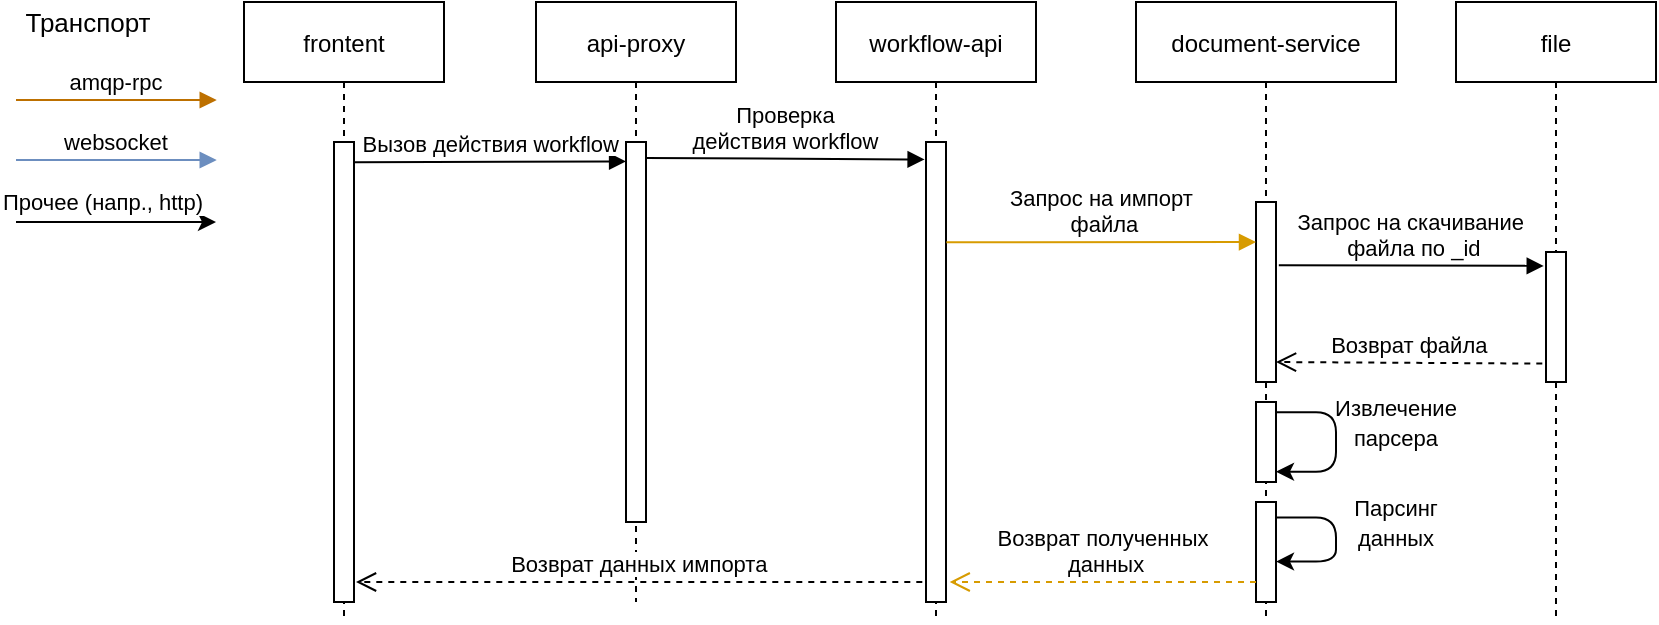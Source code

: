 <mxfile version="21.8.2" type="github">
  <diagram name="Страница — 1" id="spXLU3zmGpcaudpSnPfW">
    <mxGraphModel dx="784" dy="427" grid="1" gridSize="10" guides="1" tooltips="1" connect="1" arrows="1" fold="1" page="1" pageScale="1" pageWidth="827" pageHeight="1169" math="0" shadow="0">
      <root>
        <mxCell id="0" />
        <mxCell id="1" parent="0" />
        <mxCell id="MpjXvPP9tkOSTZWV3Y40-1" value="frontent" style="shape=umlLifeline;perimeter=lifelinePerimeter;container=1;collapsible=0;recursiveResize=0;rounded=0;shadow=0;strokeWidth=1;" parent="1" vertex="1">
          <mxGeometry x="134" y="20" width="100" height="310" as="geometry" />
        </mxCell>
        <mxCell id="MpjXvPP9tkOSTZWV3Y40-2" value="" style="points=[];perimeter=orthogonalPerimeter;rounded=0;shadow=0;strokeWidth=1;" parent="MpjXvPP9tkOSTZWV3Y40-1" vertex="1">
          <mxGeometry x="45" y="70" width="10" height="230" as="geometry" />
        </mxCell>
        <mxCell id="MpjXvPP9tkOSTZWV3Y40-3" value="api-proxy" style="shape=umlLifeline;perimeter=lifelinePerimeter;container=1;collapsible=0;recursiveResize=0;rounded=0;shadow=0;strokeWidth=1;" parent="1" vertex="1">
          <mxGeometry x="280" y="20" width="100" height="300" as="geometry" />
        </mxCell>
        <mxCell id="MpjXvPP9tkOSTZWV3Y40-4" value="" style="points=[];perimeter=orthogonalPerimeter;rounded=0;shadow=0;strokeWidth=1;" parent="MpjXvPP9tkOSTZWV3Y40-3" vertex="1">
          <mxGeometry x="45" y="70" width="10" height="190" as="geometry" />
        </mxCell>
        <mxCell id="MpjXvPP9tkOSTZWV3Y40-5" value="workflow-api" style="shape=umlLifeline;perimeter=lifelinePerimeter;container=1;collapsible=0;recursiveResize=0;rounded=0;shadow=0;strokeWidth=1;" parent="1" vertex="1">
          <mxGeometry x="430" y="20" width="100" height="310" as="geometry" />
        </mxCell>
        <mxCell id="MpjXvPP9tkOSTZWV3Y40-6" value="" style="points=[];perimeter=orthogonalPerimeter;rounded=0;shadow=0;strokeWidth=1;" parent="MpjXvPP9tkOSTZWV3Y40-5" vertex="1">
          <mxGeometry x="45" y="70" width="10" height="230" as="geometry" />
        </mxCell>
        <mxCell id="tsUw14M51PnG1STJnrdp-6" value="Возврат данных импорта" style="verticalAlign=bottom;endArrow=open;dashed=1;endSize=8;shadow=0;strokeWidth=1;" edge="1" parent="MpjXvPP9tkOSTZWV3Y40-5">
          <mxGeometry x="-0.002" relative="1" as="geometry">
            <mxPoint x="-240" y="290" as="targetPoint" />
            <mxPoint x="43.15" y="290" as="sourcePoint" />
            <mxPoint as="offset" />
          </mxGeometry>
        </mxCell>
        <mxCell id="MpjXvPP9tkOSTZWV3Y40-7" value="document-service" style="shape=umlLifeline;perimeter=lifelinePerimeter;container=1;collapsible=0;recursiveResize=0;rounded=0;shadow=0;strokeWidth=1;" parent="1" vertex="1">
          <mxGeometry x="580" y="20" width="130" height="310" as="geometry" />
        </mxCell>
        <mxCell id="MpjXvPP9tkOSTZWV3Y40-8" value="" style="points=[];perimeter=orthogonalPerimeter;rounded=0;shadow=0;strokeWidth=1;" parent="MpjXvPP9tkOSTZWV3Y40-7" vertex="1">
          <mxGeometry x="60" y="100" width="10" height="90" as="geometry" />
        </mxCell>
        <mxCell id="MpjXvPP9tkOSTZWV3Y40-9" value="" style="points=[];perimeter=orthogonalPerimeter;rounded=0;shadow=0;strokeWidth=1;" parent="MpjXvPP9tkOSTZWV3Y40-7" vertex="1">
          <mxGeometry x="60" y="250" width="10" height="50" as="geometry" />
        </mxCell>
        <mxCell id="MpjXvPP9tkOSTZWV3Y40-10" value="file" style="shape=umlLifeline;perimeter=lifelinePerimeter;container=1;collapsible=0;recursiveResize=0;rounded=0;shadow=0;strokeWidth=1;" parent="1" vertex="1">
          <mxGeometry x="740" y="20" width="100" height="310" as="geometry" />
        </mxCell>
        <mxCell id="MpjXvPP9tkOSTZWV3Y40-11" value="" style="points=[];perimeter=orthogonalPerimeter;rounded=0;shadow=0;strokeWidth=1;" parent="MpjXvPP9tkOSTZWV3Y40-10" vertex="1">
          <mxGeometry x="45" y="125" width="10" height="65" as="geometry" />
        </mxCell>
        <mxCell id="MpjXvPP9tkOSTZWV3Y40-12" value="Вызов действия workflow" style="verticalAlign=bottom;endArrow=block;entryX=0.005;entryY=0.051;shadow=0;strokeWidth=1;entryDx=0;entryDy=0;entryPerimeter=0;exitX=1.04;exitY=0.044;exitDx=0;exitDy=0;exitPerimeter=0;" parent="1" source="MpjXvPP9tkOSTZWV3Y40-2" target="MpjXvPP9tkOSTZWV3Y40-4" edge="1">
          <mxGeometry relative="1" as="geometry">
            <mxPoint x="194" y="100" as="sourcePoint" />
            <mxPoint x="354" y="100.0" as="targetPoint" />
          </mxGeometry>
        </mxCell>
        <mxCell id="MpjXvPP9tkOSTZWV3Y40-13" value="Проверка &#xa;действия workflow" style="verticalAlign=bottom;endArrow=block;shadow=0;strokeWidth=1;entryX=-0.069;entryY=0.038;entryDx=0;entryDy=0;entryPerimeter=0;exitX=0.972;exitY=0.042;exitDx=0;exitDy=0;exitPerimeter=0;" parent="1" source="MpjXvPP9tkOSTZWV3Y40-4" target="MpjXvPP9tkOSTZWV3Y40-6" edge="1">
          <mxGeometry x="-0.0" relative="1" as="geometry">
            <mxPoint x="340" y="100" as="sourcePoint" />
            <mxPoint x="500" y="101" as="targetPoint" />
            <mxPoint as="offset" />
          </mxGeometry>
        </mxCell>
        <mxCell id="MpjXvPP9tkOSTZWV3Y40-14" value="Запрос на импорт&#xa; файла" style="verticalAlign=bottom;endArrow=block;shadow=0;strokeWidth=1;exitX=1.019;exitY=0.218;exitDx=0;exitDy=0;exitPerimeter=0;fillColor=#ffe6cc;strokeColor=#d79b00;" parent="1" source="MpjXvPP9tkOSTZWV3Y40-6" edge="1">
          <mxGeometry relative="1" as="geometry">
            <mxPoint x="490" y="140" as="sourcePoint" />
            <mxPoint x="640" y="140" as="targetPoint" />
          </mxGeometry>
        </mxCell>
        <mxCell id="MpjXvPP9tkOSTZWV3Y40-15" value="&lt;font style=&quot;font-size: 11px&quot;&gt;Извлечение парсера&lt;/font&gt;" style="text;html=1;strokeColor=none;fillColor=none;align=center;verticalAlign=middle;whiteSpace=wrap;rounded=0;" parent="1" vertex="1">
          <mxGeometry x="690" y="220" width="40" height="20" as="geometry" />
        </mxCell>
        <mxCell id="MpjXvPP9tkOSTZWV3Y40-16" value="Запрос на скачивание&#xa; файла по _id" style="verticalAlign=bottom;endArrow=block;shadow=0;strokeWidth=1;exitX=1.141;exitY=0.351;exitDx=0;exitDy=0;exitPerimeter=0;entryX=-0.112;entryY=0.107;entryDx=0;entryDy=0;entryPerimeter=0;" parent="1" source="MpjXvPP9tkOSTZWV3Y40-8" target="MpjXvPP9tkOSTZWV3Y40-11" edge="1">
          <mxGeometry relative="1" as="geometry">
            <mxPoint x="650" y="210" as="sourcePoint" />
            <mxPoint x="780" y="210" as="targetPoint" />
          </mxGeometry>
        </mxCell>
        <mxCell id="MpjXvPP9tkOSTZWV3Y40-17" value="" style="edgeStyle=elbowEdgeStyle;elbow=horizontal;endArrow=classic;html=1;exitX=1.039;exitY=0.003;exitDx=0;exitDy=0;exitPerimeter=0;" parent="1" edge="1">
          <mxGeometry width="50" height="50" relative="1" as="geometry">
            <mxPoint x="650.39" y="225.12" as="sourcePoint" />
            <mxPoint x="650" y="254.88" as="targetPoint" />
            <Array as="points">
              <mxPoint x="680" y="254.88" />
              <mxPoint x="680" y="223.88" />
            </Array>
          </mxGeometry>
        </mxCell>
        <mxCell id="MpjXvPP9tkOSTZWV3Y40-18" value="Возврат файла" style="verticalAlign=bottom;endArrow=open;dashed=1;endSize=8;shadow=0;strokeWidth=1;exitX=-0.085;exitY=0.227;exitDx=0;exitDy=0;exitPerimeter=0;" parent="1" edge="1">
          <mxGeometry relative="1" as="geometry">
            <mxPoint x="650" y="200" as="targetPoint" />
            <mxPoint x="783.15" y="200.81" as="sourcePoint" />
          </mxGeometry>
        </mxCell>
        <mxCell id="MpjXvPP9tkOSTZWV3Y40-19" value="" style="points=[];perimeter=orthogonalPerimeter;rounded=0;shadow=0;strokeWidth=1;" parent="1" vertex="1">
          <mxGeometry x="640" y="220" width="10" height="40" as="geometry" />
        </mxCell>
        <mxCell id="MpjXvPP9tkOSTZWV3Y40-20" value="" style="edgeStyle=elbowEdgeStyle;elbow=horizontal;endArrow=classic;html=1;exitX=1.028;exitY=0.154;exitDx=0;exitDy=0;exitPerimeter=0;" parent="1" source="MpjXvPP9tkOSTZWV3Y40-9" edge="1">
          <mxGeometry width="50" height="50" relative="1" as="geometry">
            <mxPoint x="650.39" y="270.0" as="sourcePoint" />
            <mxPoint x="650" y="299.76" as="targetPoint" />
            <Array as="points">
              <mxPoint x="680" y="299.76" />
              <mxPoint x="680" y="268.76" />
            </Array>
          </mxGeometry>
        </mxCell>
        <mxCell id="MpjXvPP9tkOSTZWV3Y40-21" value="&lt;font style=&quot;font-size: 11px&quot;&gt;Парсинг данных&lt;/font&gt;" style="text;html=1;strokeColor=none;fillColor=none;align=center;verticalAlign=middle;whiteSpace=wrap;rounded=0;" parent="1" vertex="1">
          <mxGeometry x="690" y="270" width="40" height="20" as="geometry" />
        </mxCell>
        <mxCell id="MpjXvPP9tkOSTZWV3Y40-22" value="Возврат полученных&#xa; данных" style="verticalAlign=bottom;endArrow=open;dashed=1;endSize=8;shadow=0;strokeWidth=1;fillColor=#ffe6cc;strokeColor=#d79b00;" parent="1" edge="1">
          <mxGeometry x="-0.002" relative="1" as="geometry">
            <mxPoint x="486.85" y="310" as="targetPoint" />
            <mxPoint x="640" y="310" as="sourcePoint" />
            <mxPoint as="offset" />
          </mxGeometry>
        </mxCell>
        <mxCell id="tsUw14M51PnG1STJnrdp-1" value="amqp-rpc" style="verticalAlign=bottom;endArrow=block;shadow=0;strokeWidth=1;fontSize=11;entryX=-0.033;entryY=0.001;entryDx=0;entryDy=0;entryPerimeter=0;fillColor=#f0a30a;strokeColor=#BD7000;" edge="1" parent="1">
          <mxGeometry relative="1" as="geometry">
            <mxPoint x="20" y="69" as="sourcePoint" />
            <mxPoint x="120.37" y="69" as="targetPoint" />
          </mxGeometry>
        </mxCell>
        <mxCell id="tsUw14M51PnG1STJnrdp-2" value="websocket" style="verticalAlign=bottom;endArrow=block;shadow=0;strokeWidth=1;fontSize=11;entryX=-0.033;entryY=0.001;entryDx=0;entryDy=0;entryPerimeter=0;fillColor=#dae8fc;strokeColor=#6c8ebf;" edge="1" parent="1">
          <mxGeometry relative="1" as="geometry">
            <mxPoint x="20" y="99" as="sourcePoint" />
            <mxPoint x="120.37" y="99" as="targetPoint" />
          </mxGeometry>
        </mxCell>
        <mxCell id="tsUw14M51PnG1STJnrdp-3" value="Транспорт" style="text;html=1;strokeColor=none;fillColor=none;align=center;verticalAlign=middle;whiteSpace=wrap;rounded=0;fontSize=13;" vertex="1" parent="1">
          <mxGeometry x="36" y="20" width="40" height="20" as="geometry" />
        </mxCell>
        <mxCell id="tsUw14M51PnG1STJnrdp-4" value="" style="endArrow=classic;html=1;rounded=0;" edge="1" parent="1">
          <mxGeometry width="50" height="50" relative="1" as="geometry">
            <mxPoint x="20" y="130" as="sourcePoint" />
            <mxPoint x="120" y="130" as="targetPoint" />
          </mxGeometry>
        </mxCell>
        <mxCell id="tsUw14M51PnG1STJnrdp-5" value="Прочее (напр., http)" style="edgeLabel;html=1;align=center;verticalAlign=middle;resizable=0;points=[];" vertex="1" connectable="0" parent="tsUw14M51PnG1STJnrdp-4">
          <mxGeometry x="-0.155" y="2" relative="1" as="geometry">
            <mxPoint y="-8" as="offset" />
          </mxGeometry>
        </mxCell>
      </root>
    </mxGraphModel>
  </diagram>
</mxfile>

